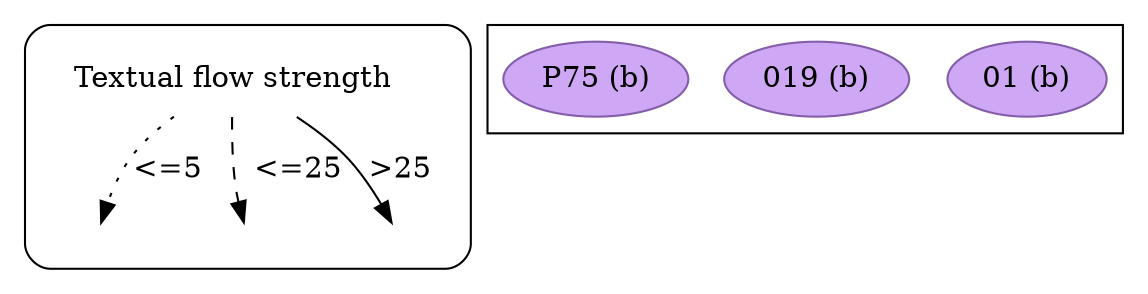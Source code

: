 strict digraph  {
	node [label="\N"];
	subgraph cluster_legend {
		graph [style=rounded];
		leg_s		 [label="Textual flow strength",
			shape=plaintext];
		leg_e1		 [fixedsize=True,
			height=0.2,
			label="",
			style=invis];
		leg_s -> leg_e1		 [label="<=5  ",
			style=dotted];
		leg_e2		 [fixedsize=True,
			height=0.2,
			label="",
			style=invis];
		leg_s -> leg_e2		 [label="  <=25",
			style=dashed];
		leg_e3		 [fixedsize=True,
			height=0.2,
			label="",
			style=invis];
		leg_s -> leg_e3		 [label=">25",
			style=solid];
	}
	subgraph cluster_reading {
		01		 [color="#835da9",
			fillcolor="#CEA8F4",
			label="01 (b)",
			style=filled];
		019		 [color="#835da9",
			fillcolor="#CEA8F4",
			label="019 (b)",
			style=filled];
		P75		 [color="#835da9",
			fillcolor="#CEA8F4",
			label="P75 (b)",
			style=filled];
	}
}
